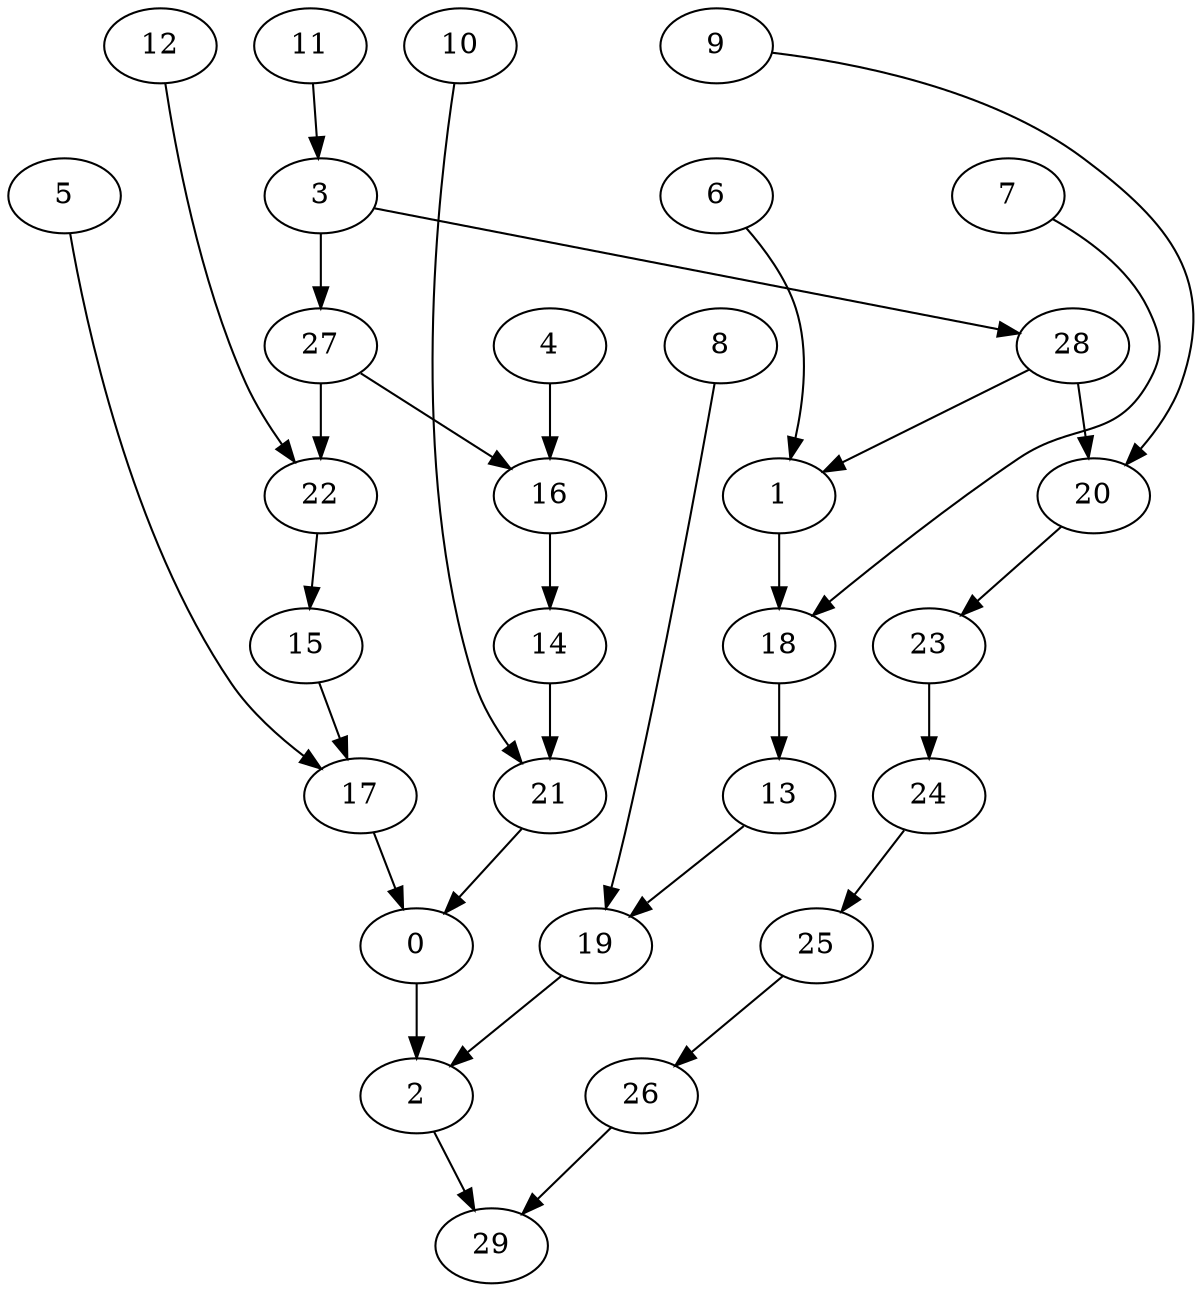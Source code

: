 digraph g {
0;
1;
2;
3;
4;
5;
6;
7;
8;
9;
10;
11;
12;
13;
14;
15;
16;
17;
18;
19;
20;
21;
22;
23;
24;
25;
26;
27;
28;
29;
0 -> 2 [weight=1];
1 -> 18 [weight=0];
2 -> 29 [weight=0];
3 -> 27 [weight=1];
3 -> 28 [weight=0];
4 -> 16 [weight=1];
5 -> 17 [weight=0];
6 -> 1 [weight=0];
7 -> 18 [weight=0];
8 -> 19 [weight=0];
9 -> 20 [weight=0];
10 -> 21 [weight=0];
11 -> 3 [weight=0];
12 -> 22 [weight=0];
13 -> 19 [weight=0];
14 -> 21 [weight=1];
15 -> 17 [weight=0];
16 -> 14 [weight=1];
17 -> 0 [weight=0];
18 -> 13 [weight=0];
19 -> 2 [weight=0];
20 -> 23 [weight=0];
21 -> 0 [weight=0];
22 -> 15 [weight=0];
23 -> 24 [weight=0];
24 -> 25 [weight=0];
25 -> 26 [weight=0];
26 -> 29 [weight=0];
27 -> 22 [weight=0];
27 -> 16 [weight=0];
28 -> 1 [weight=0];
28 -> 20 [weight=0];
}
